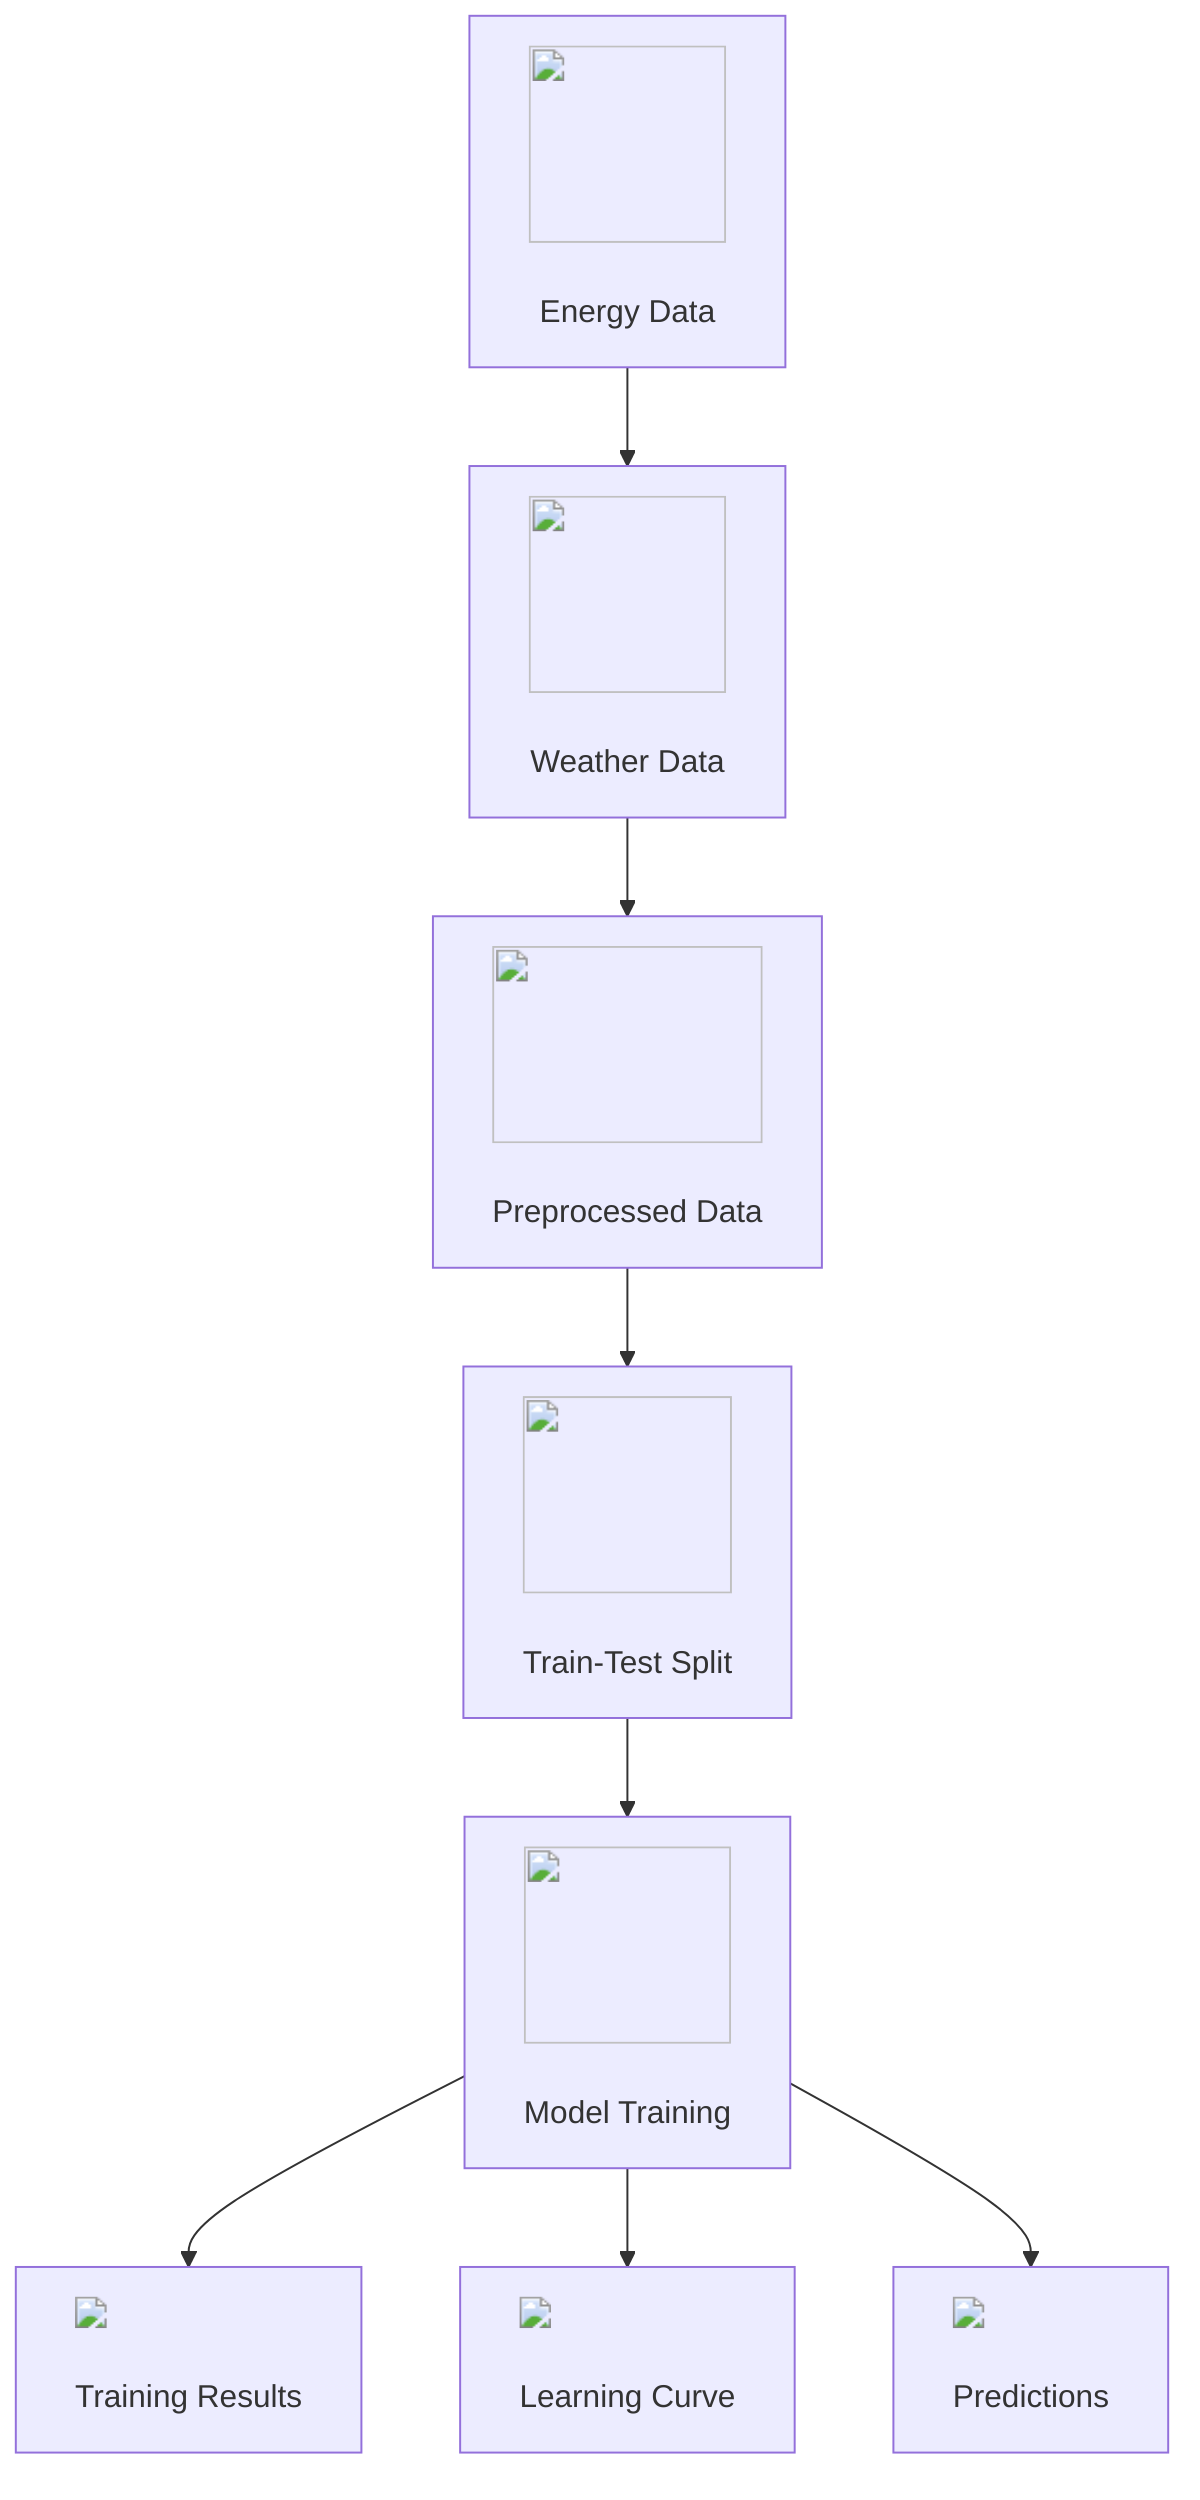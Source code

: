 graph TD;
    A["<img src='icons/database.svg' width=100 height=100/> <br/> Energy Data"] --> B["<img src='icons/file.svg' width=100 height=100/> <br/> Weather Data"];
    B --> C["<img src='icons/column_split.svg' width=100 height=100/> <br/> Preprocessed Data"];
    C --> D["<img src='icons/row_split.svg' width=100 height=100/> <br/> Train-Test Split"];
    D --> E["<img src='icons/brain.svg' width=100 height=100/> <br/> Model Training"];
    E --> F["<img src='dummy_plots/barplot_template.svg'/> <br/> Training Results"];
    E --> G["<img src='dummy_plots/lineplot_template.svg'/> <br/> Learning Curve"];
    E --> H["<img src='dummy_plots/scatter_plot_template.svg'/> <br/> Predictions"];
